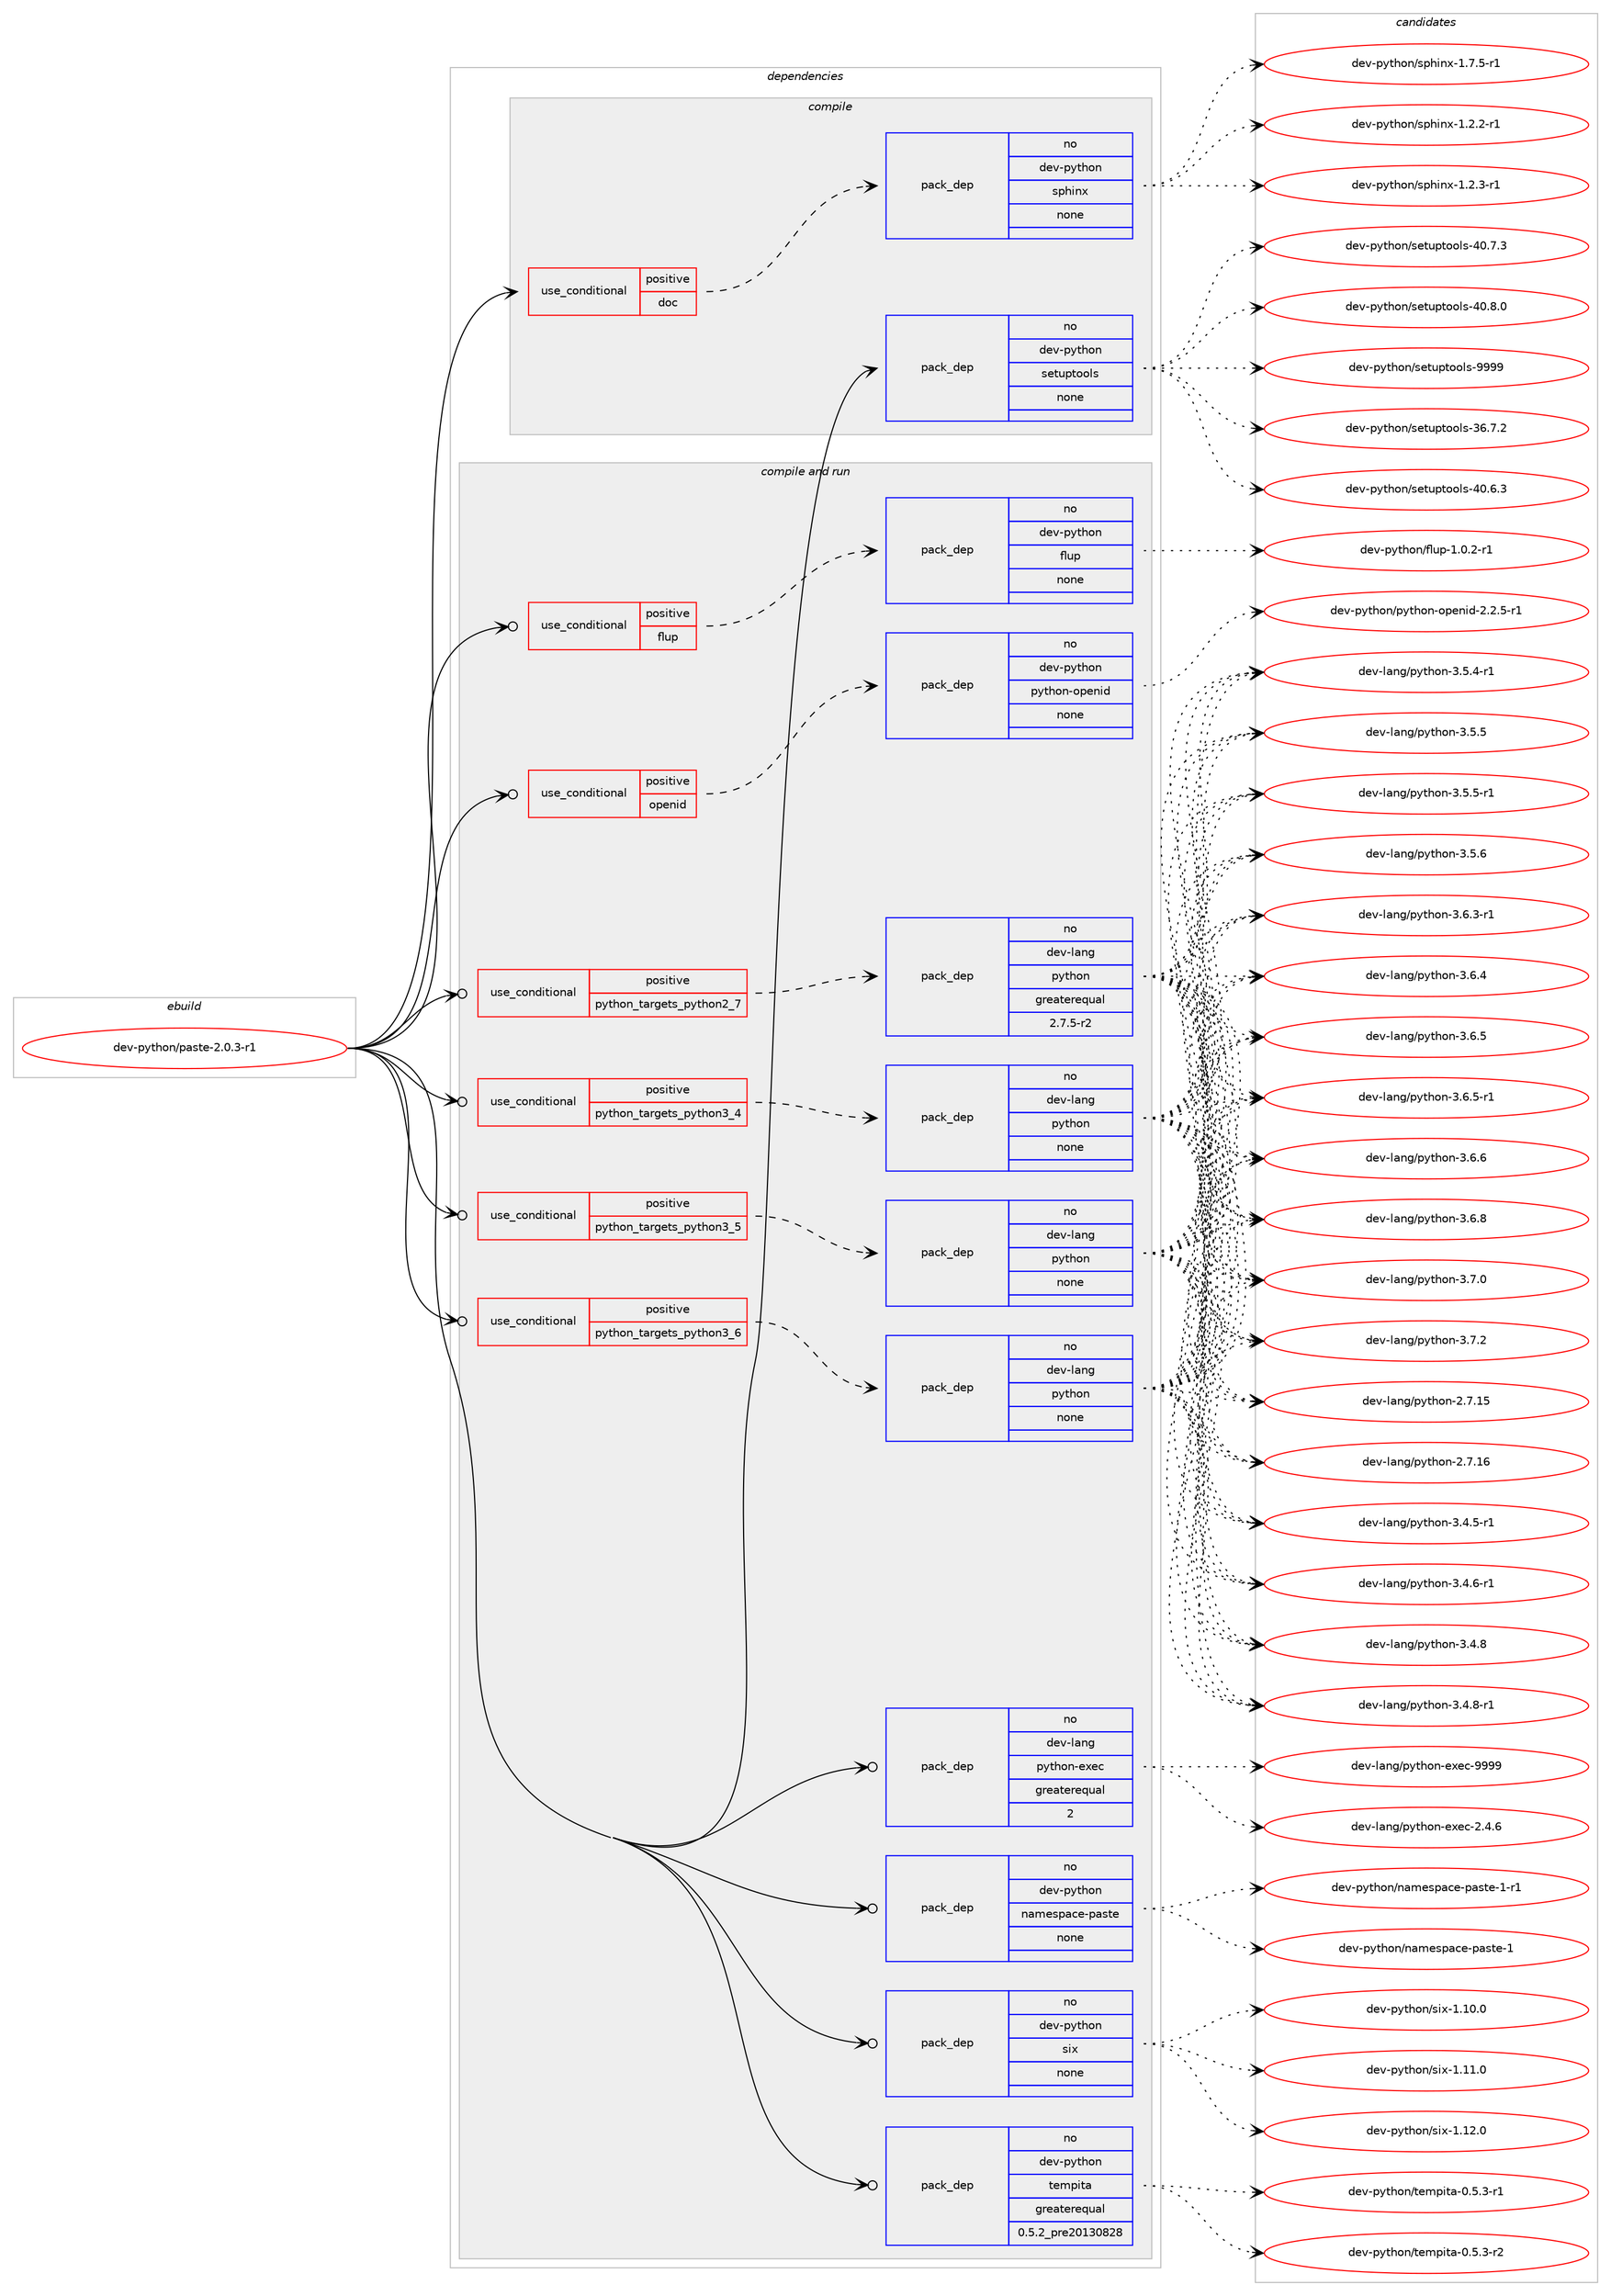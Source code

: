 digraph prolog {

# *************
# Graph options
# *************

newrank=true;
concentrate=true;
compound=true;
graph [rankdir=LR,fontname=Helvetica,fontsize=10,ranksep=1.5];#, ranksep=2.5, nodesep=0.2];
edge  [arrowhead=vee];
node  [fontname=Helvetica,fontsize=10];

# **********
# The ebuild
# **********

subgraph cluster_leftcol {
color=gray;
rank=same;
label=<<i>ebuild</i>>;
id [label="dev-python/paste-2.0.3-r1", color=red, width=4, href="../dev-python/paste-2.0.3-r1.svg"];
}

# ****************
# The dependencies
# ****************

subgraph cluster_midcol {
color=gray;
label=<<i>dependencies</i>>;
subgraph cluster_compile {
fillcolor="#eeeeee";
style=filled;
label=<<i>compile</i>>;
subgraph cond379050 {
dependency1424445 [label=<<TABLE BORDER="0" CELLBORDER="1" CELLSPACING="0" CELLPADDING="4"><TR><TD ROWSPAN="3" CELLPADDING="10">use_conditional</TD></TR><TR><TD>positive</TD></TR><TR><TD>doc</TD></TR></TABLE>>, shape=none, color=red];
subgraph pack1022085 {
dependency1424446 [label=<<TABLE BORDER="0" CELLBORDER="1" CELLSPACING="0" CELLPADDING="4" WIDTH="220"><TR><TD ROWSPAN="6" CELLPADDING="30">pack_dep</TD></TR><TR><TD WIDTH="110">no</TD></TR><TR><TD>dev-python</TD></TR><TR><TD>sphinx</TD></TR><TR><TD>none</TD></TR><TR><TD></TD></TR></TABLE>>, shape=none, color=blue];
}
dependency1424445:e -> dependency1424446:w [weight=20,style="dashed",arrowhead="vee"];
}
id:e -> dependency1424445:w [weight=20,style="solid",arrowhead="vee"];
subgraph pack1022086 {
dependency1424447 [label=<<TABLE BORDER="0" CELLBORDER="1" CELLSPACING="0" CELLPADDING="4" WIDTH="220"><TR><TD ROWSPAN="6" CELLPADDING="30">pack_dep</TD></TR><TR><TD WIDTH="110">no</TD></TR><TR><TD>dev-python</TD></TR><TR><TD>setuptools</TD></TR><TR><TD>none</TD></TR><TR><TD></TD></TR></TABLE>>, shape=none, color=blue];
}
id:e -> dependency1424447:w [weight=20,style="solid",arrowhead="vee"];
}
subgraph cluster_compileandrun {
fillcolor="#eeeeee";
style=filled;
label=<<i>compile and run</i>>;
subgraph cond379051 {
dependency1424448 [label=<<TABLE BORDER="0" CELLBORDER="1" CELLSPACING="0" CELLPADDING="4"><TR><TD ROWSPAN="3" CELLPADDING="10">use_conditional</TD></TR><TR><TD>positive</TD></TR><TR><TD>flup</TD></TR></TABLE>>, shape=none, color=red];
subgraph pack1022087 {
dependency1424449 [label=<<TABLE BORDER="0" CELLBORDER="1" CELLSPACING="0" CELLPADDING="4" WIDTH="220"><TR><TD ROWSPAN="6" CELLPADDING="30">pack_dep</TD></TR><TR><TD WIDTH="110">no</TD></TR><TR><TD>dev-python</TD></TR><TR><TD>flup</TD></TR><TR><TD>none</TD></TR><TR><TD></TD></TR></TABLE>>, shape=none, color=blue];
}
dependency1424448:e -> dependency1424449:w [weight=20,style="dashed",arrowhead="vee"];
}
id:e -> dependency1424448:w [weight=20,style="solid",arrowhead="odotvee"];
subgraph cond379052 {
dependency1424450 [label=<<TABLE BORDER="0" CELLBORDER="1" CELLSPACING="0" CELLPADDING="4"><TR><TD ROWSPAN="3" CELLPADDING="10">use_conditional</TD></TR><TR><TD>positive</TD></TR><TR><TD>openid</TD></TR></TABLE>>, shape=none, color=red];
subgraph pack1022088 {
dependency1424451 [label=<<TABLE BORDER="0" CELLBORDER="1" CELLSPACING="0" CELLPADDING="4" WIDTH="220"><TR><TD ROWSPAN="6" CELLPADDING="30">pack_dep</TD></TR><TR><TD WIDTH="110">no</TD></TR><TR><TD>dev-python</TD></TR><TR><TD>python-openid</TD></TR><TR><TD>none</TD></TR><TR><TD></TD></TR></TABLE>>, shape=none, color=blue];
}
dependency1424450:e -> dependency1424451:w [weight=20,style="dashed",arrowhead="vee"];
}
id:e -> dependency1424450:w [weight=20,style="solid",arrowhead="odotvee"];
subgraph cond379053 {
dependency1424452 [label=<<TABLE BORDER="0" CELLBORDER="1" CELLSPACING="0" CELLPADDING="4"><TR><TD ROWSPAN="3" CELLPADDING="10">use_conditional</TD></TR><TR><TD>positive</TD></TR><TR><TD>python_targets_python2_7</TD></TR></TABLE>>, shape=none, color=red];
subgraph pack1022089 {
dependency1424453 [label=<<TABLE BORDER="0" CELLBORDER="1" CELLSPACING="0" CELLPADDING="4" WIDTH="220"><TR><TD ROWSPAN="6" CELLPADDING="30">pack_dep</TD></TR><TR><TD WIDTH="110">no</TD></TR><TR><TD>dev-lang</TD></TR><TR><TD>python</TD></TR><TR><TD>greaterequal</TD></TR><TR><TD>2.7.5-r2</TD></TR></TABLE>>, shape=none, color=blue];
}
dependency1424452:e -> dependency1424453:w [weight=20,style="dashed",arrowhead="vee"];
}
id:e -> dependency1424452:w [weight=20,style="solid",arrowhead="odotvee"];
subgraph cond379054 {
dependency1424454 [label=<<TABLE BORDER="0" CELLBORDER="1" CELLSPACING="0" CELLPADDING="4"><TR><TD ROWSPAN="3" CELLPADDING="10">use_conditional</TD></TR><TR><TD>positive</TD></TR><TR><TD>python_targets_python3_4</TD></TR></TABLE>>, shape=none, color=red];
subgraph pack1022090 {
dependency1424455 [label=<<TABLE BORDER="0" CELLBORDER="1" CELLSPACING="0" CELLPADDING="4" WIDTH="220"><TR><TD ROWSPAN="6" CELLPADDING="30">pack_dep</TD></TR><TR><TD WIDTH="110">no</TD></TR><TR><TD>dev-lang</TD></TR><TR><TD>python</TD></TR><TR><TD>none</TD></TR><TR><TD></TD></TR></TABLE>>, shape=none, color=blue];
}
dependency1424454:e -> dependency1424455:w [weight=20,style="dashed",arrowhead="vee"];
}
id:e -> dependency1424454:w [weight=20,style="solid",arrowhead="odotvee"];
subgraph cond379055 {
dependency1424456 [label=<<TABLE BORDER="0" CELLBORDER="1" CELLSPACING="0" CELLPADDING="4"><TR><TD ROWSPAN="3" CELLPADDING="10">use_conditional</TD></TR><TR><TD>positive</TD></TR><TR><TD>python_targets_python3_5</TD></TR></TABLE>>, shape=none, color=red];
subgraph pack1022091 {
dependency1424457 [label=<<TABLE BORDER="0" CELLBORDER="1" CELLSPACING="0" CELLPADDING="4" WIDTH="220"><TR><TD ROWSPAN="6" CELLPADDING="30">pack_dep</TD></TR><TR><TD WIDTH="110">no</TD></TR><TR><TD>dev-lang</TD></TR><TR><TD>python</TD></TR><TR><TD>none</TD></TR><TR><TD></TD></TR></TABLE>>, shape=none, color=blue];
}
dependency1424456:e -> dependency1424457:w [weight=20,style="dashed",arrowhead="vee"];
}
id:e -> dependency1424456:w [weight=20,style="solid",arrowhead="odotvee"];
subgraph cond379056 {
dependency1424458 [label=<<TABLE BORDER="0" CELLBORDER="1" CELLSPACING="0" CELLPADDING="4"><TR><TD ROWSPAN="3" CELLPADDING="10">use_conditional</TD></TR><TR><TD>positive</TD></TR><TR><TD>python_targets_python3_6</TD></TR></TABLE>>, shape=none, color=red];
subgraph pack1022092 {
dependency1424459 [label=<<TABLE BORDER="0" CELLBORDER="1" CELLSPACING="0" CELLPADDING="4" WIDTH="220"><TR><TD ROWSPAN="6" CELLPADDING="30">pack_dep</TD></TR><TR><TD WIDTH="110">no</TD></TR><TR><TD>dev-lang</TD></TR><TR><TD>python</TD></TR><TR><TD>none</TD></TR><TR><TD></TD></TR></TABLE>>, shape=none, color=blue];
}
dependency1424458:e -> dependency1424459:w [weight=20,style="dashed",arrowhead="vee"];
}
id:e -> dependency1424458:w [weight=20,style="solid",arrowhead="odotvee"];
subgraph pack1022093 {
dependency1424460 [label=<<TABLE BORDER="0" CELLBORDER="1" CELLSPACING="0" CELLPADDING="4" WIDTH="220"><TR><TD ROWSPAN="6" CELLPADDING="30">pack_dep</TD></TR><TR><TD WIDTH="110">no</TD></TR><TR><TD>dev-lang</TD></TR><TR><TD>python-exec</TD></TR><TR><TD>greaterequal</TD></TR><TR><TD>2</TD></TR></TABLE>>, shape=none, color=blue];
}
id:e -> dependency1424460:w [weight=20,style="solid",arrowhead="odotvee"];
subgraph pack1022094 {
dependency1424461 [label=<<TABLE BORDER="0" CELLBORDER="1" CELLSPACING="0" CELLPADDING="4" WIDTH="220"><TR><TD ROWSPAN="6" CELLPADDING="30">pack_dep</TD></TR><TR><TD WIDTH="110">no</TD></TR><TR><TD>dev-python</TD></TR><TR><TD>namespace-paste</TD></TR><TR><TD>none</TD></TR><TR><TD></TD></TR></TABLE>>, shape=none, color=blue];
}
id:e -> dependency1424461:w [weight=20,style="solid",arrowhead="odotvee"];
subgraph pack1022095 {
dependency1424462 [label=<<TABLE BORDER="0" CELLBORDER="1" CELLSPACING="0" CELLPADDING="4" WIDTH="220"><TR><TD ROWSPAN="6" CELLPADDING="30">pack_dep</TD></TR><TR><TD WIDTH="110">no</TD></TR><TR><TD>dev-python</TD></TR><TR><TD>six</TD></TR><TR><TD>none</TD></TR><TR><TD></TD></TR></TABLE>>, shape=none, color=blue];
}
id:e -> dependency1424462:w [weight=20,style="solid",arrowhead="odotvee"];
subgraph pack1022096 {
dependency1424463 [label=<<TABLE BORDER="0" CELLBORDER="1" CELLSPACING="0" CELLPADDING="4" WIDTH="220"><TR><TD ROWSPAN="6" CELLPADDING="30">pack_dep</TD></TR><TR><TD WIDTH="110">no</TD></TR><TR><TD>dev-python</TD></TR><TR><TD>tempita</TD></TR><TR><TD>greaterequal</TD></TR><TR><TD>0.5.2_pre20130828</TD></TR></TABLE>>, shape=none, color=blue];
}
id:e -> dependency1424463:w [weight=20,style="solid",arrowhead="odotvee"];
}
subgraph cluster_run {
fillcolor="#eeeeee";
style=filled;
label=<<i>run</i>>;
}
}

# **************
# The candidates
# **************

subgraph cluster_choices {
rank=same;
color=gray;
label=<<i>candidates</i>>;

subgraph choice1022085 {
color=black;
nodesep=1;
choice10010111845112121116104111110471151121041051101204549465046504511449 [label="dev-python/sphinx-1.2.2-r1", color=red, width=4,href="../dev-python/sphinx-1.2.2-r1.svg"];
choice10010111845112121116104111110471151121041051101204549465046514511449 [label="dev-python/sphinx-1.2.3-r1", color=red, width=4,href="../dev-python/sphinx-1.2.3-r1.svg"];
choice10010111845112121116104111110471151121041051101204549465546534511449 [label="dev-python/sphinx-1.7.5-r1", color=red, width=4,href="../dev-python/sphinx-1.7.5-r1.svg"];
dependency1424446:e -> choice10010111845112121116104111110471151121041051101204549465046504511449:w [style=dotted,weight="100"];
dependency1424446:e -> choice10010111845112121116104111110471151121041051101204549465046514511449:w [style=dotted,weight="100"];
dependency1424446:e -> choice10010111845112121116104111110471151121041051101204549465546534511449:w [style=dotted,weight="100"];
}
subgraph choice1022086 {
color=black;
nodesep=1;
choice100101118451121211161041111104711510111611711211611111110811545515446554650 [label="dev-python/setuptools-36.7.2", color=red, width=4,href="../dev-python/setuptools-36.7.2.svg"];
choice100101118451121211161041111104711510111611711211611111110811545524846544651 [label="dev-python/setuptools-40.6.3", color=red, width=4,href="../dev-python/setuptools-40.6.3.svg"];
choice100101118451121211161041111104711510111611711211611111110811545524846554651 [label="dev-python/setuptools-40.7.3", color=red, width=4,href="../dev-python/setuptools-40.7.3.svg"];
choice100101118451121211161041111104711510111611711211611111110811545524846564648 [label="dev-python/setuptools-40.8.0", color=red, width=4,href="../dev-python/setuptools-40.8.0.svg"];
choice10010111845112121116104111110471151011161171121161111111081154557575757 [label="dev-python/setuptools-9999", color=red, width=4,href="../dev-python/setuptools-9999.svg"];
dependency1424447:e -> choice100101118451121211161041111104711510111611711211611111110811545515446554650:w [style=dotted,weight="100"];
dependency1424447:e -> choice100101118451121211161041111104711510111611711211611111110811545524846544651:w [style=dotted,weight="100"];
dependency1424447:e -> choice100101118451121211161041111104711510111611711211611111110811545524846554651:w [style=dotted,weight="100"];
dependency1424447:e -> choice100101118451121211161041111104711510111611711211611111110811545524846564648:w [style=dotted,weight="100"];
dependency1424447:e -> choice10010111845112121116104111110471151011161171121161111111081154557575757:w [style=dotted,weight="100"];
}
subgraph choice1022087 {
color=black;
nodesep=1;
choice10010111845112121116104111110471021081171124549464846504511449 [label="dev-python/flup-1.0.2-r1", color=red, width=4,href="../dev-python/flup-1.0.2-r1.svg"];
dependency1424449:e -> choice10010111845112121116104111110471021081171124549464846504511449:w [style=dotted,weight="100"];
}
subgraph choice1022088 {
color=black;
nodesep=1;
choice1001011184511212111610411111047112121116104111110451111121011101051004550465046534511449 [label="dev-python/python-openid-2.2.5-r1", color=red, width=4,href="../dev-python/python-openid-2.2.5-r1.svg"];
dependency1424451:e -> choice1001011184511212111610411111047112121116104111110451111121011101051004550465046534511449:w [style=dotted,weight="100"];
}
subgraph choice1022089 {
color=black;
nodesep=1;
choice10010111845108971101034711212111610411111045504655464953 [label="dev-lang/python-2.7.15", color=red, width=4,href="../dev-lang/python-2.7.15.svg"];
choice10010111845108971101034711212111610411111045504655464954 [label="dev-lang/python-2.7.16", color=red, width=4,href="../dev-lang/python-2.7.16.svg"];
choice1001011184510897110103471121211161041111104551465246534511449 [label="dev-lang/python-3.4.5-r1", color=red, width=4,href="../dev-lang/python-3.4.5-r1.svg"];
choice1001011184510897110103471121211161041111104551465246544511449 [label="dev-lang/python-3.4.6-r1", color=red, width=4,href="../dev-lang/python-3.4.6-r1.svg"];
choice100101118451089711010347112121116104111110455146524656 [label="dev-lang/python-3.4.8", color=red, width=4,href="../dev-lang/python-3.4.8.svg"];
choice1001011184510897110103471121211161041111104551465246564511449 [label="dev-lang/python-3.4.8-r1", color=red, width=4,href="../dev-lang/python-3.4.8-r1.svg"];
choice1001011184510897110103471121211161041111104551465346524511449 [label="dev-lang/python-3.5.4-r1", color=red, width=4,href="../dev-lang/python-3.5.4-r1.svg"];
choice100101118451089711010347112121116104111110455146534653 [label="dev-lang/python-3.5.5", color=red, width=4,href="../dev-lang/python-3.5.5.svg"];
choice1001011184510897110103471121211161041111104551465346534511449 [label="dev-lang/python-3.5.5-r1", color=red, width=4,href="../dev-lang/python-3.5.5-r1.svg"];
choice100101118451089711010347112121116104111110455146534654 [label="dev-lang/python-3.5.6", color=red, width=4,href="../dev-lang/python-3.5.6.svg"];
choice1001011184510897110103471121211161041111104551465446514511449 [label="dev-lang/python-3.6.3-r1", color=red, width=4,href="../dev-lang/python-3.6.3-r1.svg"];
choice100101118451089711010347112121116104111110455146544652 [label="dev-lang/python-3.6.4", color=red, width=4,href="../dev-lang/python-3.6.4.svg"];
choice100101118451089711010347112121116104111110455146544653 [label="dev-lang/python-3.6.5", color=red, width=4,href="../dev-lang/python-3.6.5.svg"];
choice1001011184510897110103471121211161041111104551465446534511449 [label="dev-lang/python-3.6.5-r1", color=red, width=4,href="../dev-lang/python-3.6.5-r1.svg"];
choice100101118451089711010347112121116104111110455146544654 [label="dev-lang/python-3.6.6", color=red, width=4,href="../dev-lang/python-3.6.6.svg"];
choice100101118451089711010347112121116104111110455146544656 [label="dev-lang/python-3.6.8", color=red, width=4,href="../dev-lang/python-3.6.8.svg"];
choice100101118451089711010347112121116104111110455146554648 [label="dev-lang/python-3.7.0", color=red, width=4,href="../dev-lang/python-3.7.0.svg"];
choice100101118451089711010347112121116104111110455146554650 [label="dev-lang/python-3.7.2", color=red, width=4,href="../dev-lang/python-3.7.2.svg"];
dependency1424453:e -> choice10010111845108971101034711212111610411111045504655464953:w [style=dotted,weight="100"];
dependency1424453:e -> choice10010111845108971101034711212111610411111045504655464954:w [style=dotted,weight="100"];
dependency1424453:e -> choice1001011184510897110103471121211161041111104551465246534511449:w [style=dotted,weight="100"];
dependency1424453:e -> choice1001011184510897110103471121211161041111104551465246544511449:w [style=dotted,weight="100"];
dependency1424453:e -> choice100101118451089711010347112121116104111110455146524656:w [style=dotted,weight="100"];
dependency1424453:e -> choice1001011184510897110103471121211161041111104551465246564511449:w [style=dotted,weight="100"];
dependency1424453:e -> choice1001011184510897110103471121211161041111104551465346524511449:w [style=dotted,weight="100"];
dependency1424453:e -> choice100101118451089711010347112121116104111110455146534653:w [style=dotted,weight="100"];
dependency1424453:e -> choice1001011184510897110103471121211161041111104551465346534511449:w [style=dotted,weight="100"];
dependency1424453:e -> choice100101118451089711010347112121116104111110455146534654:w [style=dotted,weight="100"];
dependency1424453:e -> choice1001011184510897110103471121211161041111104551465446514511449:w [style=dotted,weight="100"];
dependency1424453:e -> choice100101118451089711010347112121116104111110455146544652:w [style=dotted,weight="100"];
dependency1424453:e -> choice100101118451089711010347112121116104111110455146544653:w [style=dotted,weight="100"];
dependency1424453:e -> choice1001011184510897110103471121211161041111104551465446534511449:w [style=dotted,weight="100"];
dependency1424453:e -> choice100101118451089711010347112121116104111110455146544654:w [style=dotted,weight="100"];
dependency1424453:e -> choice100101118451089711010347112121116104111110455146544656:w [style=dotted,weight="100"];
dependency1424453:e -> choice100101118451089711010347112121116104111110455146554648:w [style=dotted,weight="100"];
dependency1424453:e -> choice100101118451089711010347112121116104111110455146554650:w [style=dotted,weight="100"];
}
subgraph choice1022090 {
color=black;
nodesep=1;
choice10010111845108971101034711212111610411111045504655464953 [label="dev-lang/python-2.7.15", color=red, width=4,href="../dev-lang/python-2.7.15.svg"];
choice10010111845108971101034711212111610411111045504655464954 [label="dev-lang/python-2.7.16", color=red, width=4,href="../dev-lang/python-2.7.16.svg"];
choice1001011184510897110103471121211161041111104551465246534511449 [label="dev-lang/python-3.4.5-r1", color=red, width=4,href="../dev-lang/python-3.4.5-r1.svg"];
choice1001011184510897110103471121211161041111104551465246544511449 [label="dev-lang/python-3.4.6-r1", color=red, width=4,href="../dev-lang/python-3.4.6-r1.svg"];
choice100101118451089711010347112121116104111110455146524656 [label="dev-lang/python-3.4.8", color=red, width=4,href="../dev-lang/python-3.4.8.svg"];
choice1001011184510897110103471121211161041111104551465246564511449 [label="dev-lang/python-3.4.8-r1", color=red, width=4,href="../dev-lang/python-3.4.8-r1.svg"];
choice1001011184510897110103471121211161041111104551465346524511449 [label="dev-lang/python-3.5.4-r1", color=red, width=4,href="../dev-lang/python-3.5.4-r1.svg"];
choice100101118451089711010347112121116104111110455146534653 [label="dev-lang/python-3.5.5", color=red, width=4,href="../dev-lang/python-3.5.5.svg"];
choice1001011184510897110103471121211161041111104551465346534511449 [label="dev-lang/python-3.5.5-r1", color=red, width=4,href="../dev-lang/python-3.5.5-r1.svg"];
choice100101118451089711010347112121116104111110455146534654 [label="dev-lang/python-3.5.6", color=red, width=4,href="../dev-lang/python-3.5.6.svg"];
choice1001011184510897110103471121211161041111104551465446514511449 [label="dev-lang/python-3.6.3-r1", color=red, width=4,href="../dev-lang/python-3.6.3-r1.svg"];
choice100101118451089711010347112121116104111110455146544652 [label="dev-lang/python-3.6.4", color=red, width=4,href="../dev-lang/python-3.6.4.svg"];
choice100101118451089711010347112121116104111110455146544653 [label="dev-lang/python-3.6.5", color=red, width=4,href="../dev-lang/python-3.6.5.svg"];
choice1001011184510897110103471121211161041111104551465446534511449 [label="dev-lang/python-3.6.5-r1", color=red, width=4,href="../dev-lang/python-3.6.5-r1.svg"];
choice100101118451089711010347112121116104111110455146544654 [label="dev-lang/python-3.6.6", color=red, width=4,href="../dev-lang/python-3.6.6.svg"];
choice100101118451089711010347112121116104111110455146544656 [label="dev-lang/python-3.6.8", color=red, width=4,href="../dev-lang/python-3.6.8.svg"];
choice100101118451089711010347112121116104111110455146554648 [label="dev-lang/python-3.7.0", color=red, width=4,href="../dev-lang/python-3.7.0.svg"];
choice100101118451089711010347112121116104111110455146554650 [label="dev-lang/python-3.7.2", color=red, width=4,href="../dev-lang/python-3.7.2.svg"];
dependency1424455:e -> choice10010111845108971101034711212111610411111045504655464953:w [style=dotted,weight="100"];
dependency1424455:e -> choice10010111845108971101034711212111610411111045504655464954:w [style=dotted,weight="100"];
dependency1424455:e -> choice1001011184510897110103471121211161041111104551465246534511449:w [style=dotted,weight="100"];
dependency1424455:e -> choice1001011184510897110103471121211161041111104551465246544511449:w [style=dotted,weight="100"];
dependency1424455:e -> choice100101118451089711010347112121116104111110455146524656:w [style=dotted,weight="100"];
dependency1424455:e -> choice1001011184510897110103471121211161041111104551465246564511449:w [style=dotted,weight="100"];
dependency1424455:e -> choice1001011184510897110103471121211161041111104551465346524511449:w [style=dotted,weight="100"];
dependency1424455:e -> choice100101118451089711010347112121116104111110455146534653:w [style=dotted,weight="100"];
dependency1424455:e -> choice1001011184510897110103471121211161041111104551465346534511449:w [style=dotted,weight="100"];
dependency1424455:e -> choice100101118451089711010347112121116104111110455146534654:w [style=dotted,weight="100"];
dependency1424455:e -> choice1001011184510897110103471121211161041111104551465446514511449:w [style=dotted,weight="100"];
dependency1424455:e -> choice100101118451089711010347112121116104111110455146544652:w [style=dotted,weight="100"];
dependency1424455:e -> choice100101118451089711010347112121116104111110455146544653:w [style=dotted,weight="100"];
dependency1424455:e -> choice1001011184510897110103471121211161041111104551465446534511449:w [style=dotted,weight="100"];
dependency1424455:e -> choice100101118451089711010347112121116104111110455146544654:w [style=dotted,weight="100"];
dependency1424455:e -> choice100101118451089711010347112121116104111110455146544656:w [style=dotted,weight="100"];
dependency1424455:e -> choice100101118451089711010347112121116104111110455146554648:w [style=dotted,weight="100"];
dependency1424455:e -> choice100101118451089711010347112121116104111110455146554650:w [style=dotted,weight="100"];
}
subgraph choice1022091 {
color=black;
nodesep=1;
choice10010111845108971101034711212111610411111045504655464953 [label="dev-lang/python-2.7.15", color=red, width=4,href="../dev-lang/python-2.7.15.svg"];
choice10010111845108971101034711212111610411111045504655464954 [label="dev-lang/python-2.7.16", color=red, width=4,href="../dev-lang/python-2.7.16.svg"];
choice1001011184510897110103471121211161041111104551465246534511449 [label="dev-lang/python-3.4.5-r1", color=red, width=4,href="../dev-lang/python-3.4.5-r1.svg"];
choice1001011184510897110103471121211161041111104551465246544511449 [label="dev-lang/python-3.4.6-r1", color=red, width=4,href="../dev-lang/python-3.4.6-r1.svg"];
choice100101118451089711010347112121116104111110455146524656 [label="dev-lang/python-3.4.8", color=red, width=4,href="../dev-lang/python-3.4.8.svg"];
choice1001011184510897110103471121211161041111104551465246564511449 [label="dev-lang/python-3.4.8-r1", color=red, width=4,href="../dev-lang/python-3.4.8-r1.svg"];
choice1001011184510897110103471121211161041111104551465346524511449 [label="dev-lang/python-3.5.4-r1", color=red, width=4,href="../dev-lang/python-3.5.4-r1.svg"];
choice100101118451089711010347112121116104111110455146534653 [label="dev-lang/python-3.5.5", color=red, width=4,href="../dev-lang/python-3.5.5.svg"];
choice1001011184510897110103471121211161041111104551465346534511449 [label="dev-lang/python-3.5.5-r1", color=red, width=4,href="../dev-lang/python-3.5.5-r1.svg"];
choice100101118451089711010347112121116104111110455146534654 [label="dev-lang/python-3.5.6", color=red, width=4,href="../dev-lang/python-3.5.6.svg"];
choice1001011184510897110103471121211161041111104551465446514511449 [label="dev-lang/python-3.6.3-r1", color=red, width=4,href="../dev-lang/python-3.6.3-r1.svg"];
choice100101118451089711010347112121116104111110455146544652 [label="dev-lang/python-3.6.4", color=red, width=4,href="../dev-lang/python-3.6.4.svg"];
choice100101118451089711010347112121116104111110455146544653 [label="dev-lang/python-3.6.5", color=red, width=4,href="../dev-lang/python-3.6.5.svg"];
choice1001011184510897110103471121211161041111104551465446534511449 [label="dev-lang/python-3.6.5-r1", color=red, width=4,href="../dev-lang/python-3.6.5-r1.svg"];
choice100101118451089711010347112121116104111110455146544654 [label="dev-lang/python-3.6.6", color=red, width=4,href="../dev-lang/python-3.6.6.svg"];
choice100101118451089711010347112121116104111110455146544656 [label="dev-lang/python-3.6.8", color=red, width=4,href="../dev-lang/python-3.6.8.svg"];
choice100101118451089711010347112121116104111110455146554648 [label="dev-lang/python-3.7.0", color=red, width=4,href="../dev-lang/python-3.7.0.svg"];
choice100101118451089711010347112121116104111110455146554650 [label="dev-lang/python-3.7.2", color=red, width=4,href="../dev-lang/python-3.7.2.svg"];
dependency1424457:e -> choice10010111845108971101034711212111610411111045504655464953:w [style=dotted,weight="100"];
dependency1424457:e -> choice10010111845108971101034711212111610411111045504655464954:w [style=dotted,weight="100"];
dependency1424457:e -> choice1001011184510897110103471121211161041111104551465246534511449:w [style=dotted,weight="100"];
dependency1424457:e -> choice1001011184510897110103471121211161041111104551465246544511449:w [style=dotted,weight="100"];
dependency1424457:e -> choice100101118451089711010347112121116104111110455146524656:w [style=dotted,weight="100"];
dependency1424457:e -> choice1001011184510897110103471121211161041111104551465246564511449:w [style=dotted,weight="100"];
dependency1424457:e -> choice1001011184510897110103471121211161041111104551465346524511449:w [style=dotted,weight="100"];
dependency1424457:e -> choice100101118451089711010347112121116104111110455146534653:w [style=dotted,weight="100"];
dependency1424457:e -> choice1001011184510897110103471121211161041111104551465346534511449:w [style=dotted,weight="100"];
dependency1424457:e -> choice100101118451089711010347112121116104111110455146534654:w [style=dotted,weight="100"];
dependency1424457:e -> choice1001011184510897110103471121211161041111104551465446514511449:w [style=dotted,weight="100"];
dependency1424457:e -> choice100101118451089711010347112121116104111110455146544652:w [style=dotted,weight="100"];
dependency1424457:e -> choice100101118451089711010347112121116104111110455146544653:w [style=dotted,weight="100"];
dependency1424457:e -> choice1001011184510897110103471121211161041111104551465446534511449:w [style=dotted,weight="100"];
dependency1424457:e -> choice100101118451089711010347112121116104111110455146544654:w [style=dotted,weight="100"];
dependency1424457:e -> choice100101118451089711010347112121116104111110455146544656:w [style=dotted,weight="100"];
dependency1424457:e -> choice100101118451089711010347112121116104111110455146554648:w [style=dotted,weight="100"];
dependency1424457:e -> choice100101118451089711010347112121116104111110455146554650:w [style=dotted,weight="100"];
}
subgraph choice1022092 {
color=black;
nodesep=1;
choice10010111845108971101034711212111610411111045504655464953 [label="dev-lang/python-2.7.15", color=red, width=4,href="../dev-lang/python-2.7.15.svg"];
choice10010111845108971101034711212111610411111045504655464954 [label="dev-lang/python-2.7.16", color=red, width=4,href="../dev-lang/python-2.7.16.svg"];
choice1001011184510897110103471121211161041111104551465246534511449 [label="dev-lang/python-3.4.5-r1", color=red, width=4,href="../dev-lang/python-3.4.5-r1.svg"];
choice1001011184510897110103471121211161041111104551465246544511449 [label="dev-lang/python-3.4.6-r1", color=red, width=4,href="../dev-lang/python-3.4.6-r1.svg"];
choice100101118451089711010347112121116104111110455146524656 [label="dev-lang/python-3.4.8", color=red, width=4,href="../dev-lang/python-3.4.8.svg"];
choice1001011184510897110103471121211161041111104551465246564511449 [label="dev-lang/python-3.4.8-r1", color=red, width=4,href="../dev-lang/python-3.4.8-r1.svg"];
choice1001011184510897110103471121211161041111104551465346524511449 [label="dev-lang/python-3.5.4-r1", color=red, width=4,href="../dev-lang/python-3.5.4-r1.svg"];
choice100101118451089711010347112121116104111110455146534653 [label="dev-lang/python-3.5.5", color=red, width=4,href="../dev-lang/python-3.5.5.svg"];
choice1001011184510897110103471121211161041111104551465346534511449 [label="dev-lang/python-3.5.5-r1", color=red, width=4,href="../dev-lang/python-3.5.5-r1.svg"];
choice100101118451089711010347112121116104111110455146534654 [label="dev-lang/python-3.5.6", color=red, width=4,href="../dev-lang/python-3.5.6.svg"];
choice1001011184510897110103471121211161041111104551465446514511449 [label="dev-lang/python-3.6.3-r1", color=red, width=4,href="../dev-lang/python-3.6.3-r1.svg"];
choice100101118451089711010347112121116104111110455146544652 [label="dev-lang/python-3.6.4", color=red, width=4,href="../dev-lang/python-3.6.4.svg"];
choice100101118451089711010347112121116104111110455146544653 [label="dev-lang/python-3.6.5", color=red, width=4,href="../dev-lang/python-3.6.5.svg"];
choice1001011184510897110103471121211161041111104551465446534511449 [label="dev-lang/python-3.6.5-r1", color=red, width=4,href="../dev-lang/python-3.6.5-r1.svg"];
choice100101118451089711010347112121116104111110455146544654 [label="dev-lang/python-3.6.6", color=red, width=4,href="../dev-lang/python-3.6.6.svg"];
choice100101118451089711010347112121116104111110455146544656 [label="dev-lang/python-3.6.8", color=red, width=4,href="../dev-lang/python-3.6.8.svg"];
choice100101118451089711010347112121116104111110455146554648 [label="dev-lang/python-3.7.0", color=red, width=4,href="../dev-lang/python-3.7.0.svg"];
choice100101118451089711010347112121116104111110455146554650 [label="dev-lang/python-3.7.2", color=red, width=4,href="../dev-lang/python-3.7.2.svg"];
dependency1424459:e -> choice10010111845108971101034711212111610411111045504655464953:w [style=dotted,weight="100"];
dependency1424459:e -> choice10010111845108971101034711212111610411111045504655464954:w [style=dotted,weight="100"];
dependency1424459:e -> choice1001011184510897110103471121211161041111104551465246534511449:w [style=dotted,weight="100"];
dependency1424459:e -> choice1001011184510897110103471121211161041111104551465246544511449:w [style=dotted,weight="100"];
dependency1424459:e -> choice100101118451089711010347112121116104111110455146524656:w [style=dotted,weight="100"];
dependency1424459:e -> choice1001011184510897110103471121211161041111104551465246564511449:w [style=dotted,weight="100"];
dependency1424459:e -> choice1001011184510897110103471121211161041111104551465346524511449:w [style=dotted,weight="100"];
dependency1424459:e -> choice100101118451089711010347112121116104111110455146534653:w [style=dotted,weight="100"];
dependency1424459:e -> choice1001011184510897110103471121211161041111104551465346534511449:w [style=dotted,weight="100"];
dependency1424459:e -> choice100101118451089711010347112121116104111110455146534654:w [style=dotted,weight="100"];
dependency1424459:e -> choice1001011184510897110103471121211161041111104551465446514511449:w [style=dotted,weight="100"];
dependency1424459:e -> choice100101118451089711010347112121116104111110455146544652:w [style=dotted,weight="100"];
dependency1424459:e -> choice100101118451089711010347112121116104111110455146544653:w [style=dotted,weight="100"];
dependency1424459:e -> choice1001011184510897110103471121211161041111104551465446534511449:w [style=dotted,weight="100"];
dependency1424459:e -> choice100101118451089711010347112121116104111110455146544654:w [style=dotted,weight="100"];
dependency1424459:e -> choice100101118451089711010347112121116104111110455146544656:w [style=dotted,weight="100"];
dependency1424459:e -> choice100101118451089711010347112121116104111110455146554648:w [style=dotted,weight="100"];
dependency1424459:e -> choice100101118451089711010347112121116104111110455146554650:w [style=dotted,weight="100"];
}
subgraph choice1022093 {
color=black;
nodesep=1;
choice1001011184510897110103471121211161041111104510112010199455046524654 [label="dev-lang/python-exec-2.4.6", color=red, width=4,href="../dev-lang/python-exec-2.4.6.svg"];
choice10010111845108971101034711212111610411111045101120101994557575757 [label="dev-lang/python-exec-9999", color=red, width=4,href="../dev-lang/python-exec-9999.svg"];
dependency1424460:e -> choice1001011184510897110103471121211161041111104510112010199455046524654:w [style=dotted,weight="100"];
dependency1424460:e -> choice10010111845108971101034711212111610411111045101120101994557575757:w [style=dotted,weight="100"];
}
subgraph choice1022094 {
color=black;
nodesep=1;
choice100101118451121211161041111104711097109101115112979910145112971151161014549 [label="dev-python/namespace-paste-1", color=red, width=4,href="../dev-python/namespace-paste-1.svg"];
choice1001011184511212111610411111047110971091011151129799101451129711511610145494511449 [label="dev-python/namespace-paste-1-r1", color=red, width=4,href="../dev-python/namespace-paste-1-r1.svg"];
dependency1424461:e -> choice100101118451121211161041111104711097109101115112979910145112971151161014549:w [style=dotted,weight="100"];
dependency1424461:e -> choice1001011184511212111610411111047110971091011151129799101451129711511610145494511449:w [style=dotted,weight="100"];
}
subgraph choice1022095 {
color=black;
nodesep=1;
choice100101118451121211161041111104711510512045494649484648 [label="dev-python/six-1.10.0", color=red, width=4,href="../dev-python/six-1.10.0.svg"];
choice100101118451121211161041111104711510512045494649494648 [label="dev-python/six-1.11.0", color=red, width=4,href="../dev-python/six-1.11.0.svg"];
choice100101118451121211161041111104711510512045494649504648 [label="dev-python/six-1.12.0", color=red, width=4,href="../dev-python/six-1.12.0.svg"];
dependency1424462:e -> choice100101118451121211161041111104711510512045494649484648:w [style=dotted,weight="100"];
dependency1424462:e -> choice100101118451121211161041111104711510512045494649494648:w [style=dotted,weight="100"];
dependency1424462:e -> choice100101118451121211161041111104711510512045494649504648:w [style=dotted,weight="100"];
}
subgraph choice1022096 {
color=black;
nodesep=1;
choice1001011184511212111610411111047116101109112105116974548465346514511449 [label="dev-python/tempita-0.5.3-r1", color=red, width=4,href="../dev-python/tempita-0.5.3-r1.svg"];
choice1001011184511212111610411111047116101109112105116974548465346514511450 [label="dev-python/tempita-0.5.3-r2", color=red, width=4,href="../dev-python/tempita-0.5.3-r2.svg"];
dependency1424463:e -> choice1001011184511212111610411111047116101109112105116974548465346514511449:w [style=dotted,weight="100"];
dependency1424463:e -> choice1001011184511212111610411111047116101109112105116974548465346514511450:w [style=dotted,weight="100"];
}
}

}
